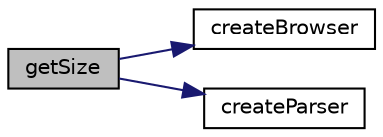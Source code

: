 digraph "getSize"
{
  edge [fontname="Helvetica",fontsize="10",labelfontname="Helvetica",labelfontsize="10"];
  node [fontname="Helvetica",fontsize="10",shape=record];
  rankdir="LR";
  Node1 [label="getSize",height=0.2,width=0.4,color="black", fillcolor="grey75", style="filled" fontcolor="black"];
  Node1 -> Node2 [color="midnightblue",fontsize="10",style="solid",fontname="Helvetica"];
  Node2 [label="createBrowser",height=0.2,width=0.4,color="black", fillcolor="white", style="filled",URL="$class_remote_test_case.html#a7c36a2a972222cbb115db323a952dbc8"];
  Node1 -> Node3 [color="midnightblue",fontsize="10",style="solid",fontname="Helvetica"];
  Node3 [label="createParser",height=0.2,width=0.4,color="black", fillcolor="white", style="filled",URL="$class_remote_test_case.html#ab65f17f344dc2e4c8a76b7a626368d26"];
}
